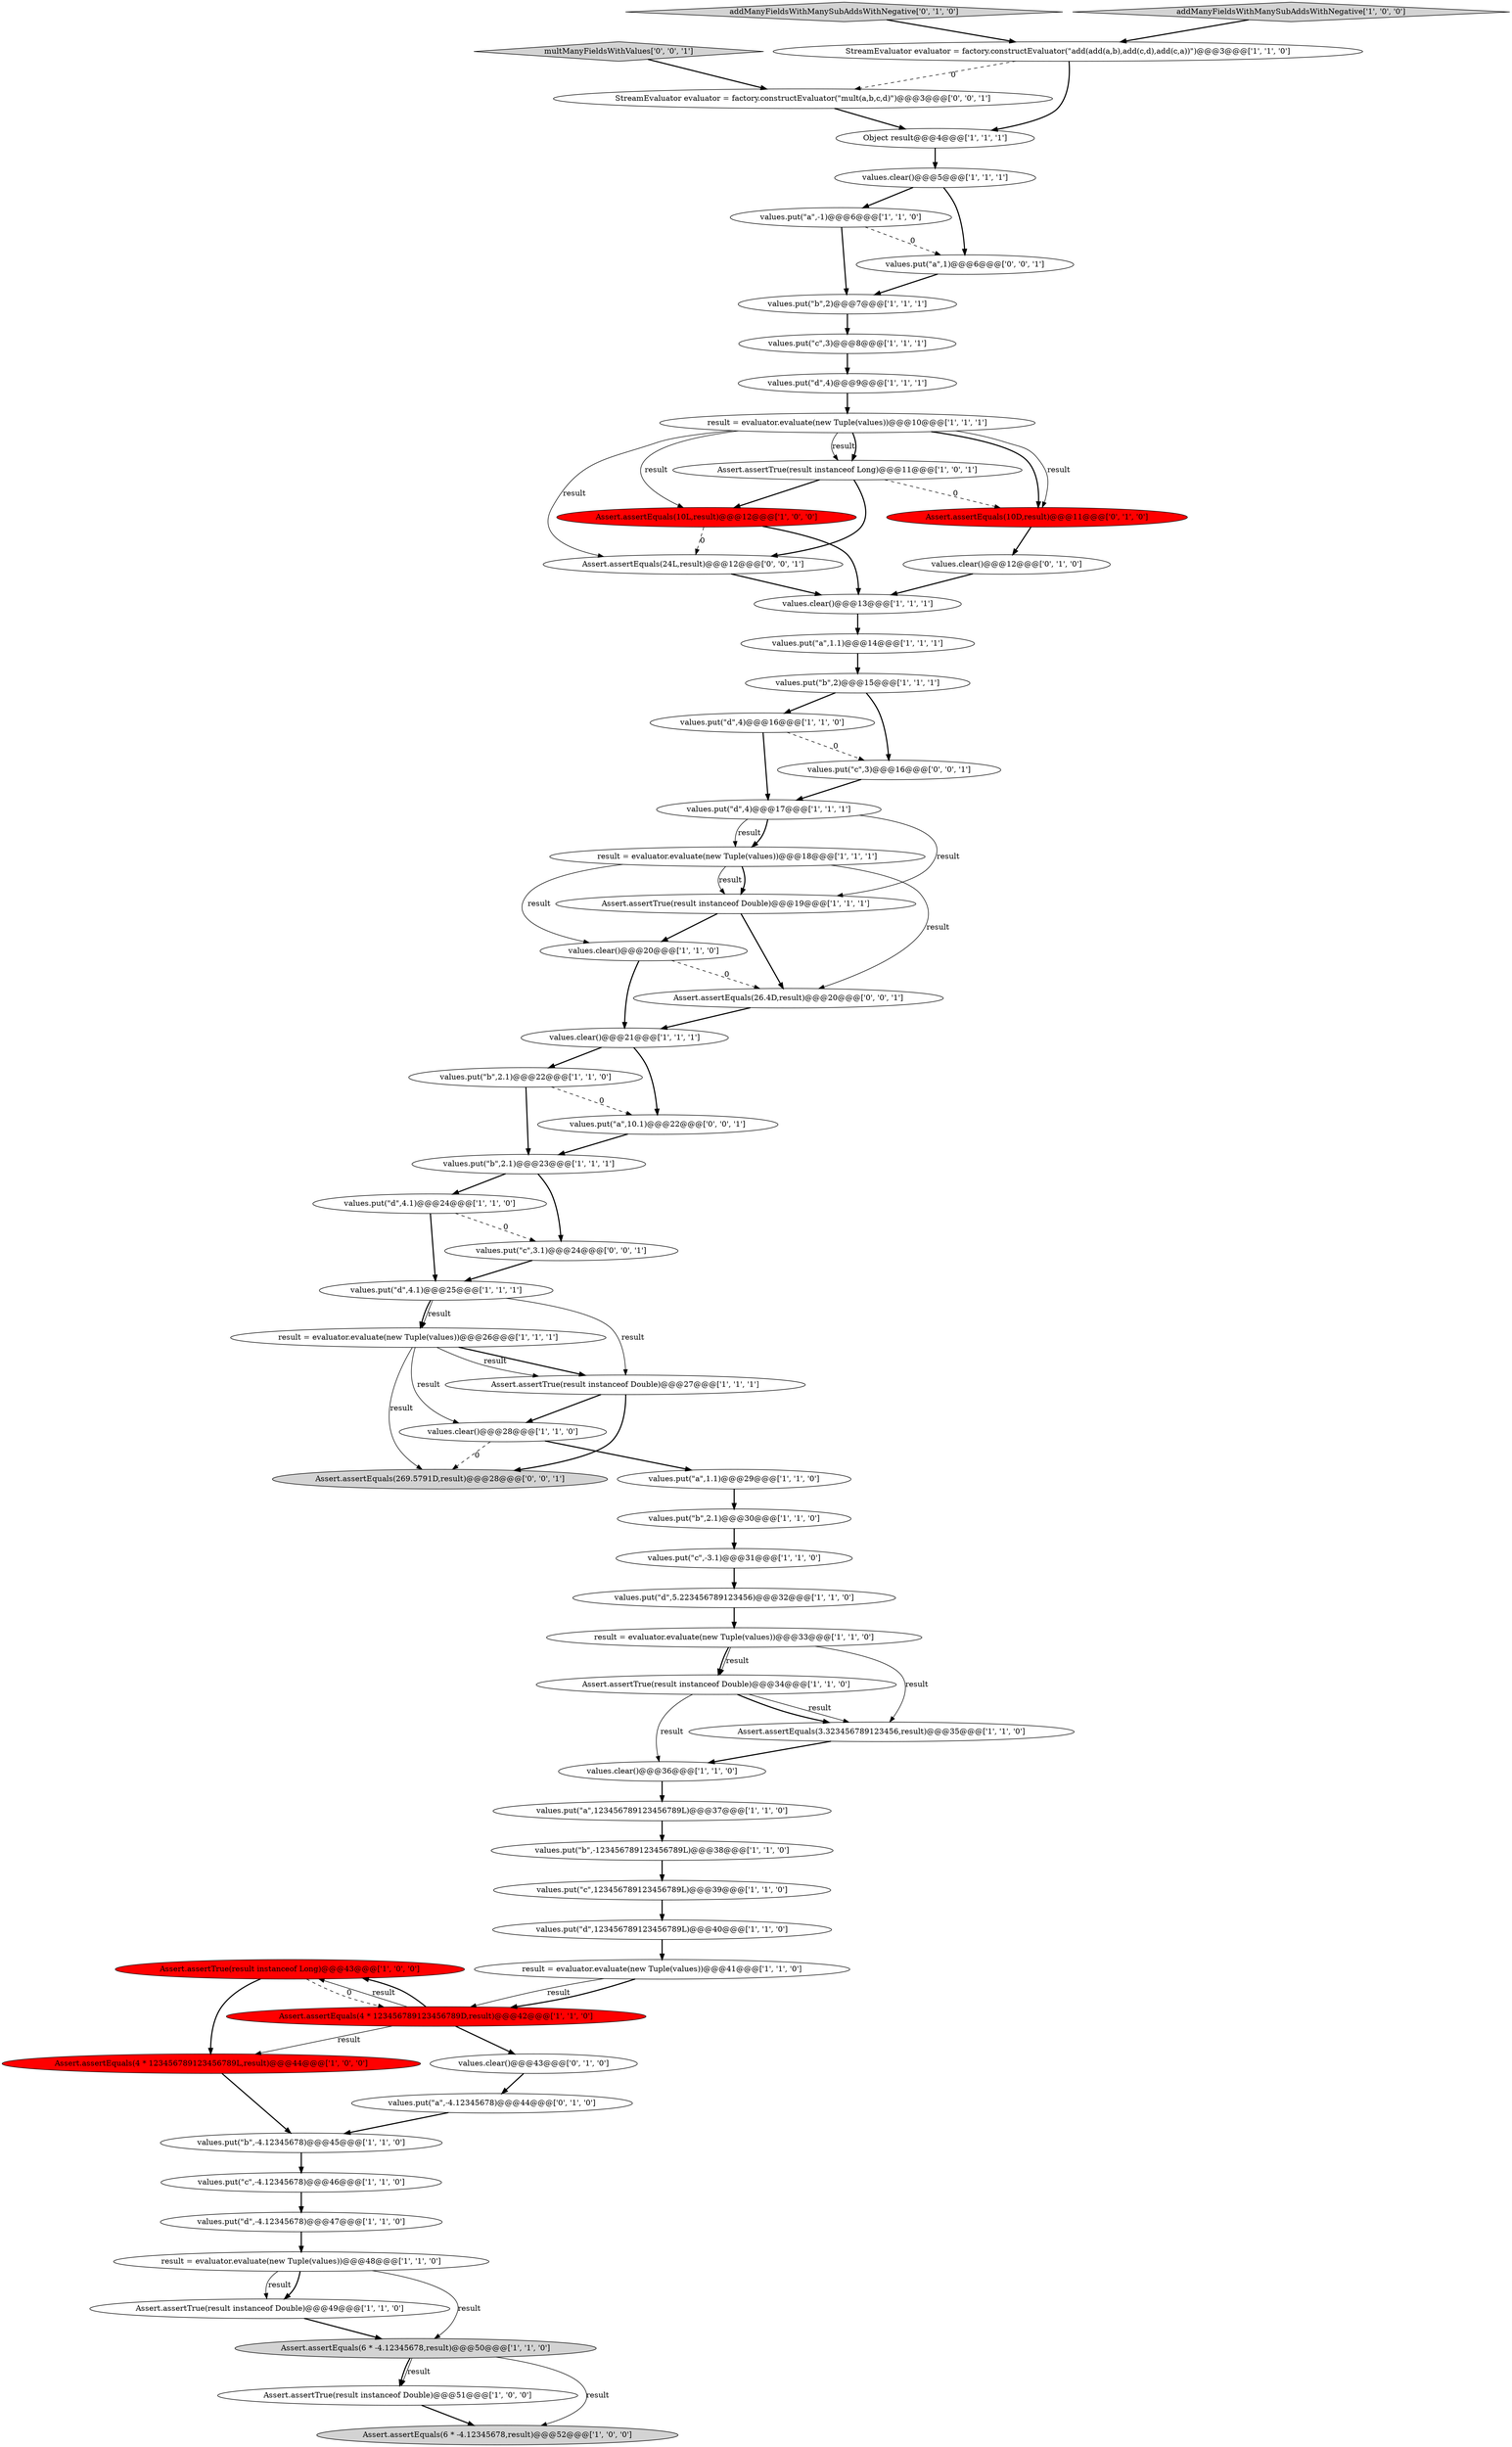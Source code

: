 digraph {
55 [style = filled, label = "values.clear()@@@43@@@['0', '1', '0']", fillcolor = white, shape = ellipse image = "AAA0AAABBB2BBB"];
31 [style = filled, label = "Assert.assertTrue(result instanceof Long)@@@11@@@['1', '0', '1']", fillcolor = white, shape = ellipse image = "AAA0AAABBB1BBB"];
7 [style = filled, label = "Assert.assertEquals(4 * 123456789123456789L,result)@@@44@@@['1', '0', '0']", fillcolor = red, shape = ellipse image = "AAA1AAABBB1BBB"];
3 [style = filled, label = "values.put(\"b\",-4.12345678)@@@45@@@['1', '1', '0']", fillcolor = white, shape = ellipse image = "AAA0AAABBB1BBB"];
0 [style = filled, label = "values.put(\"b\",2)@@@7@@@['1', '1', '1']", fillcolor = white, shape = ellipse image = "AAA0AAABBB1BBB"];
2 [style = filled, label = "values.put(\"a\",-1)@@@6@@@['1', '1', '0']", fillcolor = white, shape = ellipse image = "AAA0AAABBB1BBB"];
26 [style = filled, label = "Assert.assertTrue(result instanceof Long)@@@43@@@['1', '0', '0']", fillcolor = red, shape = ellipse image = "AAA1AAABBB1BBB"];
40 [style = filled, label = "Assert.assertTrue(result instanceof Double)@@@34@@@['1', '1', '0']", fillcolor = white, shape = ellipse image = "AAA0AAABBB1BBB"];
27 [style = filled, label = "values.put(\"b\",2.1)@@@30@@@['1', '1', '0']", fillcolor = white, shape = ellipse image = "AAA0AAABBB1BBB"];
17 [style = filled, label = "values.put(\"b\",2)@@@15@@@['1', '1', '1']", fillcolor = white, shape = ellipse image = "AAA0AAABBB1BBB"];
30 [style = filled, label = "Assert.assertTrue(result instanceof Double)@@@51@@@['1', '0', '0']", fillcolor = white, shape = ellipse image = "AAA0AAABBB1BBB"];
47 [style = filled, label = "values.clear()@@@20@@@['1', '1', '0']", fillcolor = white, shape = ellipse image = "AAA0AAABBB1BBB"];
62 [style = filled, label = "values.put(\"a\",1)@@@6@@@['0', '0', '1']", fillcolor = white, shape = ellipse image = "AAA0AAABBB3BBB"];
41 [style = filled, label = "values.put(\"d\",4)@@@9@@@['1', '1', '1']", fillcolor = white, shape = ellipse image = "AAA0AAABBB1BBB"];
35 [style = filled, label = "values.put(\"d\",-4.12345678)@@@47@@@['1', '1', '0']", fillcolor = white, shape = ellipse image = "AAA0AAABBB1BBB"];
15 [style = filled, label = "Object result@@@4@@@['1', '1', '1']", fillcolor = white, shape = ellipse image = "AAA0AAABBB1BBB"];
13 [style = filled, label = "Assert.assertEquals(6 * -4.12345678,result)@@@52@@@['1', '0', '0']", fillcolor = lightgray, shape = ellipse image = "AAA0AAABBB1BBB"];
1 [style = filled, label = "result = evaluator.evaluate(new Tuple(values))@@@41@@@['1', '1', '0']", fillcolor = white, shape = ellipse image = "AAA0AAABBB1BBB"];
34 [style = filled, label = "Assert.assertEquals(3.323456789123456,result)@@@35@@@['1', '1', '0']", fillcolor = white, shape = ellipse image = "AAA0AAABBB1BBB"];
10 [style = filled, label = "values.clear()@@@13@@@['1', '1', '1']", fillcolor = white, shape = ellipse image = "AAA0AAABBB1BBB"];
53 [style = filled, label = "addManyFieldsWithManySubAddsWithNegative['0', '1', '0']", fillcolor = lightgray, shape = diamond image = "AAA0AAABBB2BBB"];
6 [style = filled, label = "values.put(\"d\",4.1)@@@24@@@['1', '1', '0']", fillcolor = white, shape = ellipse image = "AAA0AAABBB1BBB"];
38 [style = filled, label = "values.put(\"c\",-4.12345678)@@@46@@@['1', '1', '0']", fillcolor = white, shape = ellipse image = "AAA0AAABBB1BBB"];
43 [style = filled, label = "values.put(\"b\",2.1)@@@22@@@['1', '1', '0']", fillcolor = white, shape = ellipse image = "AAA0AAABBB1BBB"];
49 [style = filled, label = "values.put(\"a\",123456789123456789L)@@@37@@@['1', '1', '0']", fillcolor = white, shape = ellipse image = "AAA0AAABBB1BBB"];
60 [style = filled, label = "Assert.assertEquals(24L,result)@@@12@@@['0', '0', '1']", fillcolor = white, shape = ellipse image = "AAA0AAABBB3BBB"];
9 [style = filled, label = "values.put(\"d\",123456789123456789L)@@@40@@@['1', '1', '0']", fillcolor = white, shape = ellipse image = "AAA0AAABBB1BBB"];
45 [style = filled, label = "values.put(\"d\",4)@@@16@@@['1', '1', '0']", fillcolor = white, shape = ellipse image = "AAA0AAABBB1BBB"];
48 [style = filled, label = "values.put(\"b\",-123456789123456789L)@@@38@@@['1', '1', '0']", fillcolor = white, shape = ellipse image = "AAA0AAABBB1BBB"];
52 [style = filled, label = "values.clear()@@@12@@@['0', '1', '0']", fillcolor = white, shape = ellipse image = "AAA0AAABBB2BBB"];
29 [style = filled, label = "addManyFieldsWithManySubAddsWithNegative['1', '0', '0']", fillcolor = lightgray, shape = diamond image = "AAA0AAABBB1BBB"];
24 [style = filled, label = "values.clear()@@@21@@@['1', '1', '1']", fillcolor = white, shape = ellipse image = "AAA0AAABBB1BBB"];
4 [style = filled, label = "Assert.assertTrue(result instanceof Double)@@@49@@@['1', '1', '0']", fillcolor = white, shape = ellipse image = "AAA0AAABBB1BBB"];
56 [style = filled, label = "values.put(\"c\",3)@@@16@@@['0', '0', '1']", fillcolor = white, shape = ellipse image = "AAA0AAABBB3BBB"];
51 [style = filled, label = "values.put(\"a\",-4.12345678)@@@44@@@['0', '1', '0']", fillcolor = white, shape = ellipse image = "AAA0AAABBB2BBB"];
25 [style = filled, label = "Assert.assertEquals(4 * 123456789123456789D,result)@@@42@@@['1', '1', '0']", fillcolor = red, shape = ellipse image = "AAA1AAABBB1BBB"];
28 [style = filled, label = "result = evaluator.evaluate(new Tuple(values))@@@10@@@['1', '1', '1']", fillcolor = white, shape = ellipse image = "AAA0AAABBB1BBB"];
32 [style = filled, label = "values.put(\"d\",4.1)@@@25@@@['1', '1', '1']", fillcolor = white, shape = ellipse image = "AAA0AAABBB1BBB"];
33 [style = filled, label = "result = evaluator.evaluate(new Tuple(values))@@@48@@@['1', '1', '0']", fillcolor = white, shape = ellipse image = "AAA0AAABBB1BBB"];
14 [style = filled, label = "values.put(\"c\",-3.1)@@@31@@@['1', '1', '0']", fillcolor = white, shape = ellipse image = "AAA0AAABBB1BBB"];
64 [style = filled, label = "multManyFieldsWithValues['0', '0', '1']", fillcolor = lightgray, shape = diamond image = "AAA0AAABBB3BBB"];
21 [style = filled, label = "result = evaluator.evaluate(new Tuple(values))@@@33@@@['1', '1', '0']", fillcolor = white, shape = ellipse image = "AAA0AAABBB1BBB"];
18 [style = filled, label = "values.clear()@@@5@@@['1', '1', '1']", fillcolor = white, shape = ellipse image = "AAA0AAABBB1BBB"];
8 [style = filled, label = "values.put(\"d\",5.223456789123456)@@@32@@@['1', '1', '0']", fillcolor = white, shape = ellipse image = "AAA0AAABBB1BBB"];
11 [style = filled, label = "Assert.assertEquals(6 * -4.12345678,result)@@@50@@@['1', '1', '0']", fillcolor = lightgray, shape = ellipse image = "AAA0AAABBB1BBB"];
23 [style = filled, label = "values.put(\"c\",123456789123456789L)@@@39@@@['1', '1', '0']", fillcolor = white, shape = ellipse image = "AAA0AAABBB1BBB"];
12 [style = filled, label = "StreamEvaluator evaluator = factory.constructEvaluator(\"add(add(a,b),add(c,d),add(c,a))\")@@@3@@@['1', '1', '0']", fillcolor = white, shape = ellipse image = "AAA0AAABBB1BBB"];
16 [style = filled, label = "values.clear()@@@36@@@['1', '1', '0']", fillcolor = white, shape = ellipse image = "AAA0AAABBB1BBB"];
37 [style = filled, label = "Assert.assertTrue(result instanceof Double)@@@19@@@['1', '1', '1']", fillcolor = white, shape = ellipse image = "AAA0AAABBB1BBB"];
19 [style = filled, label = "result = evaluator.evaluate(new Tuple(values))@@@26@@@['1', '1', '1']", fillcolor = white, shape = ellipse image = "AAA0AAABBB1BBB"];
58 [style = filled, label = "StreamEvaluator evaluator = factory.constructEvaluator(\"mult(a,b,c,d)\")@@@3@@@['0', '0', '1']", fillcolor = white, shape = ellipse image = "AAA0AAABBB3BBB"];
54 [style = filled, label = "Assert.assertEquals(10D,result)@@@11@@@['0', '1', '0']", fillcolor = red, shape = ellipse image = "AAA1AAABBB2BBB"];
63 [style = filled, label = "values.put(\"a\",10.1)@@@22@@@['0', '0', '1']", fillcolor = white, shape = ellipse image = "AAA0AAABBB3BBB"];
42 [style = filled, label = "Assert.assertEquals(10L,result)@@@12@@@['1', '0', '0']", fillcolor = red, shape = ellipse image = "AAA1AAABBB1BBB"];
22 [style = filled, label = "Assert.assertTrue(result instanceof Double)@@@27@@@['1', '1', '1']", fillcolor = white, shape = ellipse image = "AAA0AAABBB1BBB"];
57 [style = filled, label = "values.put(\"c\",3.1)@@@24@@@['0', '0', '1']", fillcolor = white, shape = ellipse image = "AAA0AAABBB3BBB"];
46 [style = filled, label = "values.put(\"d\",4)@@@17@@@['1', '1', '1']", fillcolor = white, shape = ellipse image = "AAA0AAABBB1BBB"];
20 [style = filled, label = "values.put(\"c\",3)@@@8@@@['1', '1', '1']", fillcolor = white, shape = ellipse image = "AAA0AAABBB1BBB"];
5 [style = filled, label = "values.put(\"b\",2.1)@@@23@@@['1', '1', '1']", fillcolor = white, shape = ellipse image = "AAA0AAABBB1BBB"];
39 [style = filled, label = "values.put(\"a\",1.1)@@@14@@@['1', '1', '1']", fillcolor = white, shape = ellipse image = "AAA0AAABBB1BBB"];
44 [style = filled, label = "result = evaluator.evaluate(new Tuple(values))@@@18@@@['1', '1', '1']", fillcolor = white, shape = ellipse image = "AAA0AAABBB1BBB"];
50 [style = filled, label = "values.put(\"a\",1.1)@@@29@@@['1', '1', '0']", fillcolor = white, shape = ellipse image = "AAA0AAABBB1BBB"];
61 [style = filled, label = "Assert.assertEquals(26.4D,result)@@@20@@@['0', '0', '1']", fillcolor = white, shape = ellipse image = "AAA0AAABBB3BBB"];
36 [style = filled, label = "values.clear()@@@28@@@['1', '1', '0']", fillcolor = white, shape = ellipse image = "AAA0AAABBB1BBB"];
59 [style = filled, label = "Assert.assertEquals(269.5791D,result)@@@28@@@['0', '0', '1']", fillcolor = lightgray, shape = ellipse image = "AAA0AAABBB3BBB"];
24->63 [style = bold, label=""];
45->56 [style = dashed, label="0"];
30->13 [style = bold, label=""];
21->34 [style = solid, label="result"];
28->60 [style = solid, label="result"];
49->48 [style = bold, label=""];
17->45 [style = bold, label=""];
55->51 [style = bold, label=""];
24->43 [style = bold, label=""];
3->38 [style = bold, label=""];
46->44 [style = solid, label="result"];
12->58 [style = dashed, label="0"];
40->34 [style = solid, label="result"];
41->28 [style = bold, label=""];
22->59 [style = bold, label=""];
11->30 [style = solid, label="result"];
10->39 [style = bold, label=""];
16->49 [style = bold, label=""];
46->37 [style = solid, label="result"];
31->60 [style = bold, label=""];
40->16 [style = solid, label="result"];
61->24 [style = bold, label=""];
36->59 [style = dashed, label="0"];
19->36 [style = solid, label="result"];
32->22 [style = solid, label="result"];
6->32 [style = bold, label=""];
54->52 [style = bold, label=""];
63->5 [style = bold, label=""];
26->7 [style = bold, label=""];
25->26 [style = solid, label="result"];
32->19 [style = solid, label="result"];
47->61 [style = dashed, label="0"];
25->55 [style = bold, label=""];
28->54 [style = bold, label=""];
56->46 [style = bold, label=""];
40->34 [style = bold, label=""];
62->0 [style = bold, label=""];
37->61 [style = bold, label=""];
11->13 [style = solid, label="result"];
6->57 [style = dashed, label="0"];
5->57 [style = bold, label=""];
57->32 [style = bold, label=""];
19->59 [style = solid, label="result"];
20->41 [style = bold, label=""];
5->6 [style = bold, label=""];
25->26 [style = bold, label=""];
25->7 [style = solid, label="result"];
0->20 [style = bold, label=""];
14->8 [style = bold, label=""];
44->37 [style = bold, label=""];
36->50 [style = bold, label=""];
45->46 [style = bold, label=""];
9->1 [style = bold, label=""];
38->35 [style = bold, label=""];
58->15 [style = bold, label=""];
19->22 [style = bold, label=""];
11->30 [style = bold, label=""];
28->31 [style = solid, label="result"];
37->47 [style = bold, label=""];
46->44 [style = bold, label=""];
28->42 [style = solid, label="result"];
43->63 [style = dashed, label="0"];
28->54 [style = solid, label="result"];
27->14 [style = bold, label=""];
50->27 [style = bold, label=""];
28->31 [style = bold, label=""];
33->4 [style = bold, label=""];
32->19 [style = bold, label=""];
33->4 [style = solid, label="result"];
31->42 [style = bold, label=""];
48->23 [style = bold, label=""];
2->0 [style = bold, label=""];
44->47 [style = solid, label="result"];
43->5 [style = bold, label=""];
47->24 [style = bold, label=""];
39->17 [style = bold, label=""];
34->16 [style = bold, label=""];
42->60 [style = dashed, label="0"];
1->25 [style = solid, label="result"];
64->58 [style = bold, label=""];
1->25 [style = bold, label=""];
53->12 [style = bold, label=""];
44->37 [style = solid, label="result"];
19->22 [style = solid, label="result"];
21->40 [style = solid, label="result"];
12->15 [style = bold, label=""];
35->33 [style = bold, label=""];
31->54 [style = dashed, label="0"];
52->10 [style = bold, label=""];
18->2 [style = bold, label=""];
26->25 [style = dashed, label="0"];
15->18 [style = bold, label=""];
7->3 [style = bold, label=""];
51->3 [style = bold, label=""];
29->12 [style = bold, label=""];
18->62 [style = bold, label=""];
44->61 [style = solid, label="result"];
22->36 [style = bold, label=""];
42->10 [style = bold, label=""];
33->11 [style = solid, label="result"];
8->21 [style = bold, label=""];
21->40 [style = bold, label=""];
60->10 [style = bold, label=""];
2->62 [style = dashed, label="0"];
17->56 [style = bold, label=""];
4->11 [style = bold, label=""];
23->9 [style = bold, label=""];
}
